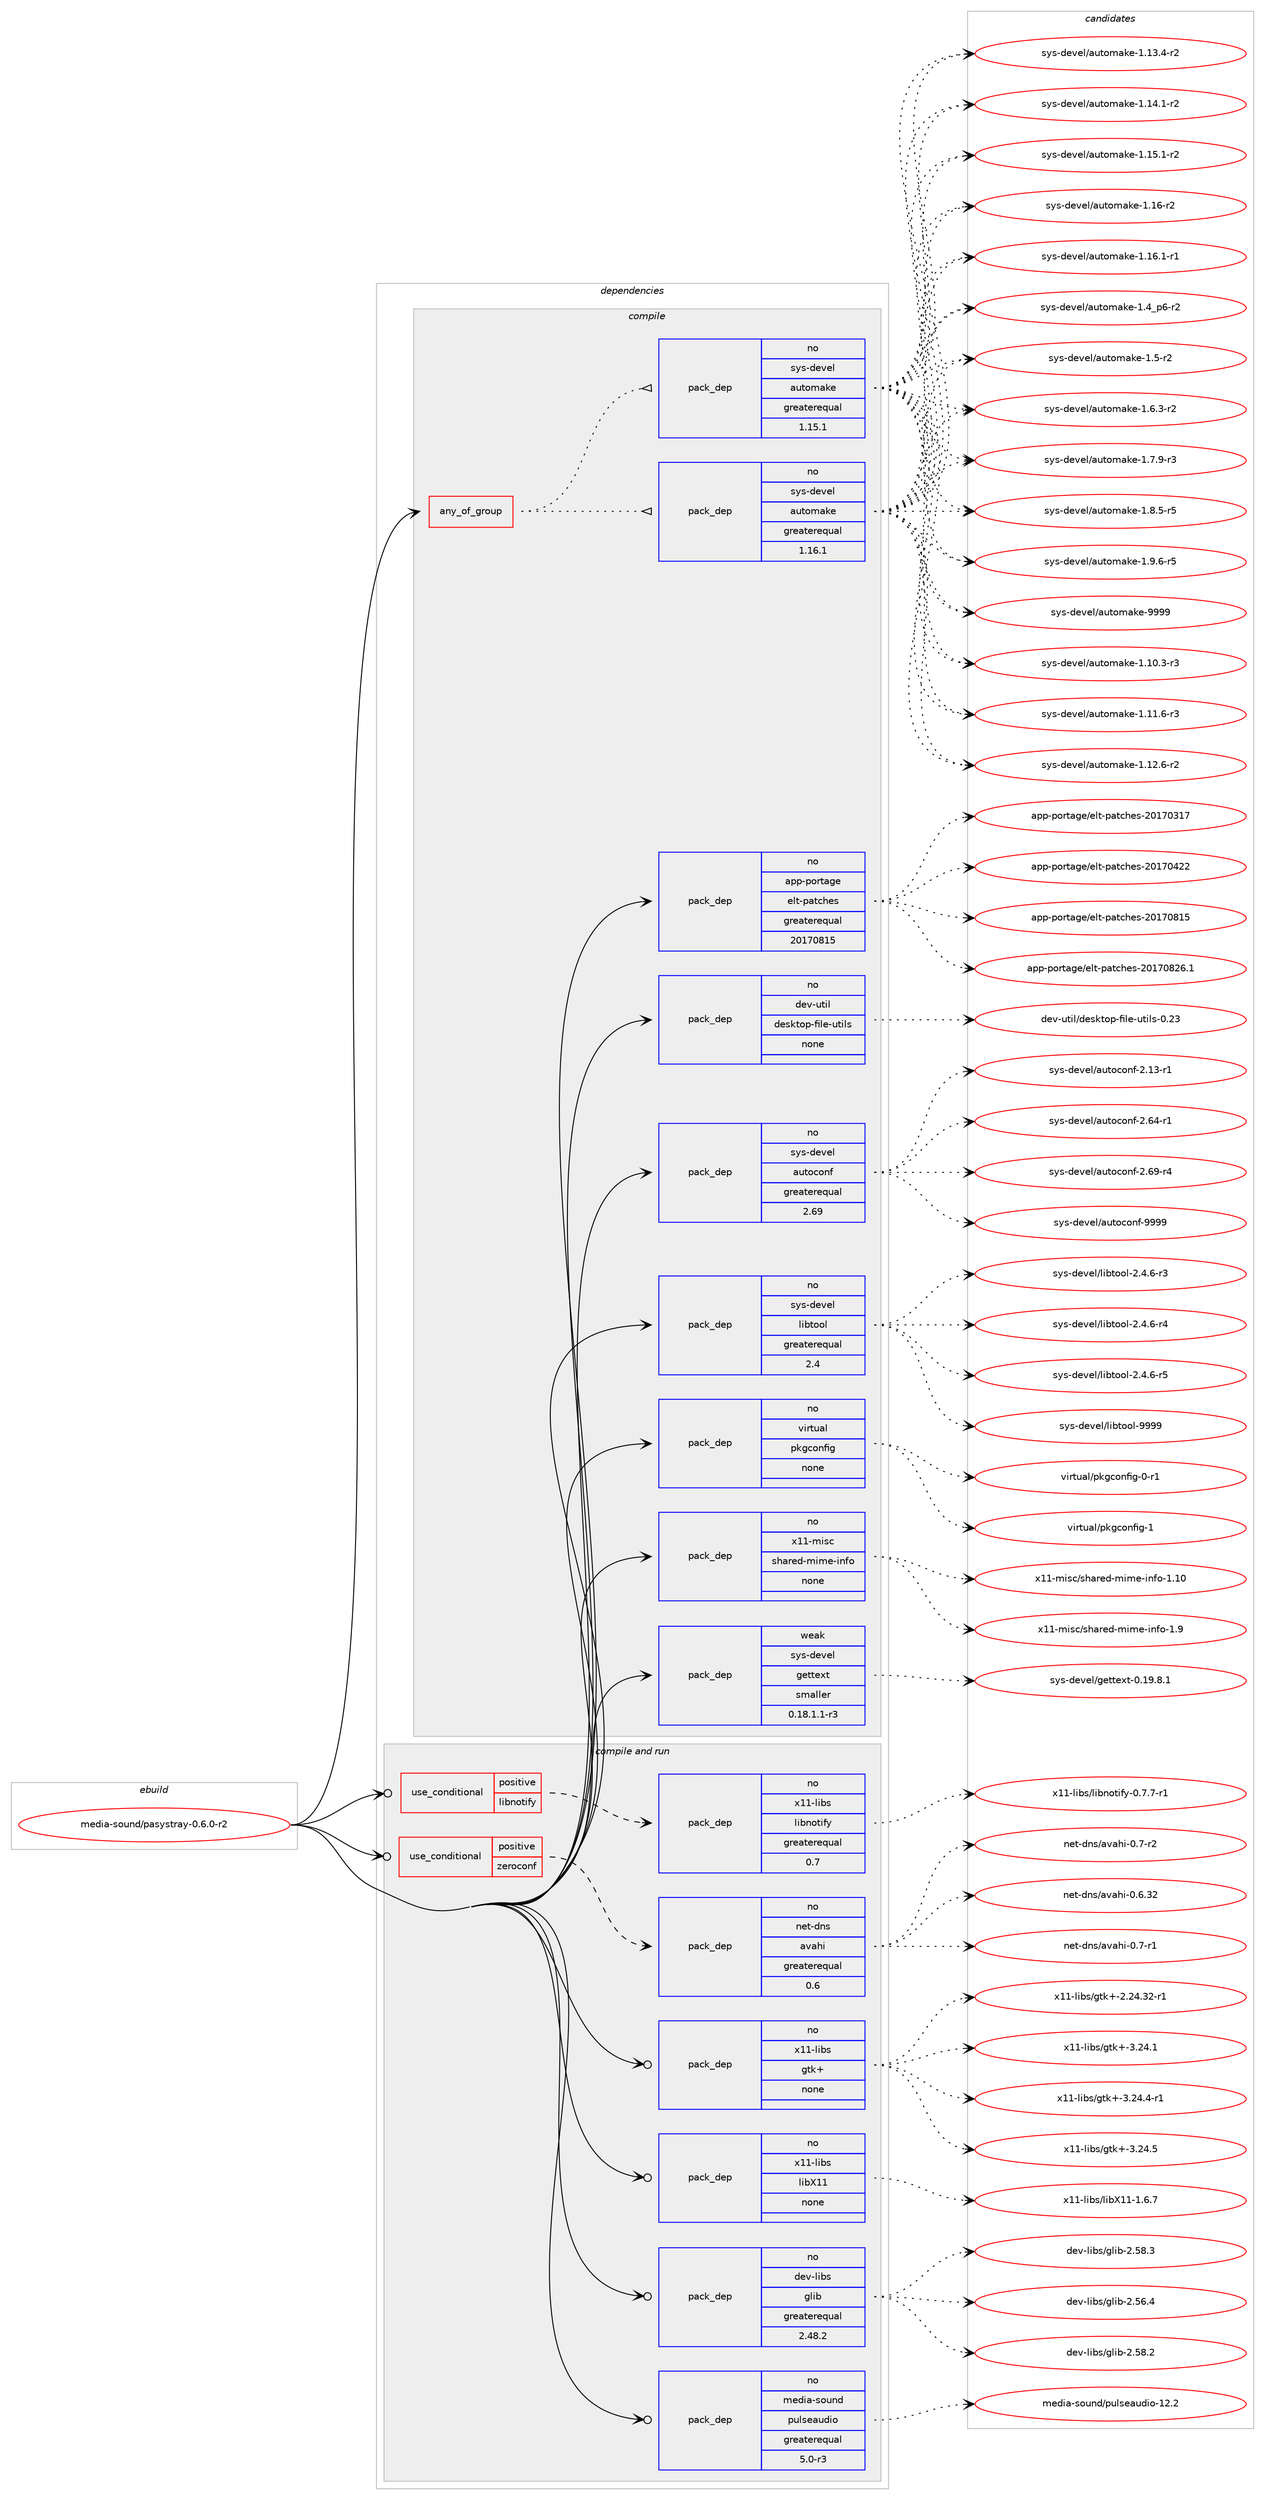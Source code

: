 digraph prolog {

# *************
# Graph options
# *************

newrank=true;
concentrate=true;
compound=true;
graph [rankdir=LR,fontname=Helvetica,fontsize=10,ranksep=1.5];#, ranksep=2.5, nodesep=0.2];
edge  [arrowhead=vee];
node  [fontname=Helvetica,fontsize=10];

# **********
# The ebuild
# **********

subgraph cluster_leftcol {
color=gray;
rank=same;
label=<<i>ebuild</i>>;
id [label="media-sound/pasystray-0.6.0-r2", color=red, width=4, href="../media-sound/pasystray-0.6.0-r2.svg"];
}

# ****************
# The dependencies
# ****************

subgraph cluster_midcol {
color=gray;
label=<<i>dependencies</i>>;
subgraph cluster_compile {
fillcolor="#eeeeee";
style=filled;
label=<<i>compile</i>>;
subgraph any25530 {
dependency1628799 [label=<<TABLE BORDER="0" CELLBORDER="1" CELLSPACING="0" CELLPADDING="4"><TR><TD CELLPADDING="10">any_of_group</TD></TR></TABLE>>, shape=none, color=red];subgraph pack1164689 {
dependency1628800 [label=<<TABLE BORDER="0" CELLBORDER="1" CELLSPACING="0" CELLPADDING="4" WIDTH="220"><TR><TD ROWSPAN="6" CELLPADDING="30">pack_dep</TD></TR><TR><TD WIDTH="110">no</TD></TR><TR><TD>sys-devel</TD></TR><TR><TD>automake</TD></TR><TR><TD>greaterequal</TD></TR><TR><TD>1.16.1</TD></TR></TABLE>>, shape=none, color=blue];
}
dependency1628799:e -> dependency1628800:w [weight=20,style="dotted",arrowhead="oinv"];
subgraph pack1164690 {
dependency1628801 [label=<<TABLE BORDER="0" CELLBORDER="1" CELLSPACING="0" CELLPADDING="4" WIDTH="220"><TR><TD ROWSPAN="6" CELLPADDING="30">pack_dep</TD></TR><TR><TD WIDTH="110">no</TD></TR><TR><TD>sys-devel</TD></TR><TR><TD>automake</TD></TR><TR><TD>greaterequal</TD></TR><TR><TD>1.15.1</TD></TR></TABLE>>, shape=none, color=blue];
}
dependency1628799:e -> dependency1628801:w [weight=20,style="dotted",arrowhead="oinv"];
}
id:e -> dependency1628799:w [weight=20,style="solid",arrowhead="vee"];
subgraph pack1164691 {
dependency1628802 [label=<<TABLE BORDER="0" CELLBORDER="1" CELLSPACING="0" CELLPADDING="4" WIDTH="220"><TR><TD ROWSPAN="6" CELLPADDING="30">pack_dep</TD></TR><TR><TD WIDTH="110">no</TD></TR><TR><TD>app-portage</TD></TR><TR><TD>elt-patches</TD></TR><TR><TD>greaterequal</TD></TR><TR><TD>20170815</TD></TR></TABLE>>, shape=none, color=blue];
}
id:e -> dependency1628802:w [weight=20,style="solid",arrowhead="vee"];
subgraph pack1164692 {
dependency1628803 [label=<<TABLE BORDER="0" CELLBORDER="1" CELLSPACING="0" CELLPADDING="4" WIDTH="220"><TR><TD ROWSPAN="6" CELLPADDING="30">pack_dep</TD></TR><TR><TD WIDTH="110">no</TD></TR><TR><TD>dev-util</TD></TR><TR><TD>desktop-file-utils</TD></TR><TR><TD>none</TD></TR><TR><TD></TD></TR></TABLE>>, shape=none, color=blue];
}
id:e -> dependency1628803:w [weight=20,style="solid",arrowhead="vee"];
subgraph pack1164693 {
dependency1628804 [label=<<TABLE BORDER="0" CELLBORDER="1" CELLSPACING="0" CELLPADDING="4" WIDTH="220"><TR><TD ROWSPAN="6" CELLPADDING="30">pack_dep</TD></TR><TR><TD WIDTH="110">no</TD></TR><TR><TD>sys-devel</TD></TR><TR><TD>autoconf</TD></TR><TR><TD>greaterequal</TD></TR><TR><TD>2.69</TD></TR></TABLE>>, shape=none, color=blue];
}
id:e -> dependency1628804:w [weight=20,style="solid",arrowhead="vee"];
subgraph pack1164694 {
dependency1628805 [label=<<TABLE BORDER="0" CELLBORDER="1" CELLSPACING="0" CELLPADDING="4" WIDTH="220"><TR><TD ROWSPAN="6" CELLPADDING="30">pack_dep</TD></TR><TR><TD WIDTH="110">no</TD></TR><TR><TD>sys-devel</TD></TR><TR><TD>libtool</TD></TR><TR><TD>greaterequal</TD></TR><TR><TD>2.4</TD></TR></TABLE>>, shape=none, color=blue];
}
id:e -> dependency1628805:w [weight=20,style="solid",arrowhead="vee"];
subgraph pack1164695 {
dependency1628806 [label=<<TABLE BORDER="0" CELLBORDER="1" CELLSPACING="0" CELLPADDING="4" WIDTH="220"><TR><TD ROWSPAN="6" CELLPADDING="30">pack_dep</TD></TR><TR><TD WIDTH="110">no</TD></TR><TR><TD>virtual</TD></TR><TR><TD>pkgconfig</TD></TR><TR><TD>none</TD></TR><TR><TD></TD></TR></TABLE>>, shape=none, color=blue];
}
id:e -> dependency1628806:w [weight=20,style="solid",arrowhead="vee"];
subgraph pack1164696 {
dependency1628807 [label=<<TABLE BORDER="0" CELLBORDER="1" CELLSPACING="0" CELLPADDING="4" WIDTH="220"><TR><TD ROWSPAN="6" CELLPADDING="30">pack_dep</TD></TR><TR><TD WIDTH="110">no</TD></TR><TR><TD>x11-misc</TD></TR><TR><TD>shared-mime-info</TD></TR><TR><TD>none</TD></TR><TR><TD></TD></TR></TABLE>>, shape=none, color=blue];
}
id:e -> dependency1628807:w [weight=20,style="solid",arrowhead="vee"];
subgraph pack1164697 {
dependency1628808 [label=<<TABLE BORDER="0" CELLBORDER="1" CELLSPACING="0" CELLPADDING="4" WIDTH="220"><TR><TD ROWSPAN="6" CELLPADDING="30">pack_dep</TD></TR><TR><TD WIDTH="110">weak</TD></TR><TR><TD>sys-devel</TD></TR><TR><TD>gettext</TD></TR><TR><TD>smaller</TD></TR><TR><TD>0.18.1.1-r3</TD></TR></TABLE>>, shape=none, color=blue];
}
id:e -> dependency1628808:w [weight=20,style="solid",arrowhead="vee"];
}
subgraph cluster_compileandrun {
fillcolor="#eeeeee";
style=filled;
label=<<i>compile and run</i>>;
subgraph cond437810 {
dependency1628809 [label=<<TABLE BORDER="0" CELLBORDER="1" CELLSPACING="0" CELLPADDING="4"><TR><TD ROWSPAN="3" CELLPADDING="10">use_conditional</TD></TR><TR><TD>positive</TD></TR><TR><TD>libnotify</TD></TR></TABLE>>, shape=none, color=red];
subgraph pack1164698 {
dependency1628810 [label=<<TABLE BORDER="0" CELLBORDER="1" CELLSPACING="0" CELLPADDING="4" WIDTH="220"><TR><TD ROWSPAN="6" CELLPADDING="30">pack_dep</TD></TR><TR><TD WIDTH="110">no</TD></TR><TR><TD>x11-libs</TD></TR><TR><TD>libnotify</TD></TR><TR><TD>greaterequal</TD></TR><TR><TD>0.7</TD></TR></TABLE>>, shape=none, color=blue];
}
dependency1628809:e -> dependency1628810:w [weight=20,style="dashed",arrowhead="vee"];
}
id:e -> dependency1628809:w [weight=20,style="solid",arrowhead="odotvee"];
subgraph cond437811 {
dependency1628811 [label=<<TABLE BORDER="0" CELLBORDER="1" CELLSPACING="0" CELLPADDING="4"><TR><TD ROWSPAN="3" CELLPADDING="10">use_conditional</TD></TR><TR><TD>positive</TD></TR><TR><TD>zeroconf</TD></TR></TABLE>>, shape=none, color=red];
subgraph pack1164699 {
dependency1628812 [label=<<TABLE BORDER="0" CELLBORDER="1" CELLSPACING="0" CELLPADDING="4" WIDTH="220"><TR><TD ROWSPAN="6" CELLPADDING="30">pack_dep</TD></TR><TR><TD WIDTH="110">no</TD></TR><TR><TD>net-dns</TD></TR><TR><TD>avahi</TD></TR><TR><TD>greaterequal</TD></TR><TR><TD>0.6</TD></TR></TABLE>>, shape=none, color=blue];
}
dependency1628811:e -> dependency1628812:w [weight=20,style="dashed",arrowhead="vee"];
}
id:e -> dependency1628811:w [weight=20,style="solid",arrowhead="odotvee"];
subgraph pack1164700 {
dependency1628813 [label=<<TABLE BORDER="0" CELLBORDER="1" CELLSPACING="0" CELLPADDING="4" WIDTH="220"><TR><TD ROWSPAN="6" CELLPADDING="30">pack_dep</TD></TR><TR><TD WIDTH="110">no</TD></TR><TR><TD>dev-libs</TD></TR><TR><TD>glib</TD></TR><TR><TD>greaterequal</TD></TR><TR><TD>2.48.2</TD></TR></TABLE>>, shape=none, color=blue];
}
id:e -> dependency1628813:w [weight=20,style="solid",arrowhead="odotvee"];
subgraph pack1164701 {
dependency1628814 [label=<<TABLE BORDER="0" CELLBORDER="1" CELLSPACING="0" CELLPADDING="4" WIDTH="220"><TR><TD ROWSPAN="6" CELLPADDING="30">pack_dep</TD></TR><TR><TD WIDTH="110">no</TD></TR><TR><TD>media-sound</TD></TR><TR><TD>pulseaudio</TD></TR><TR><TD>greaterequal</TD></TR><TR><TD>5.0-r3</TD></TR></TABLE>>, shape=none, color=blue];
}
id:e -> dependency1628814:w [weight=20,style="solid",arrowhead="odotvee"];
subgraph pack1164702 {
dependency1628815 [label=<<TABLE BORDER="0" CELLBORDER="1" CELLSPACING="0" CELLPADDING="4" WIDTH="220"><TR><TD ROWSPAN="6" CELLPADDING="30">pack_dep</TD></TR><TR><TD WIDTH="110">no</TD></TR><TR><TD>x11-libs</TD></TR><TR><TD>gtk+</TD></TR><TR><TD>none</TD></TR><TR><TD></TD></TR></TABLE>>, shape=none, color=blue];
}
id:e -> dependency1628815:w [weight=20,style="solid",arrowhead="odotvee"];
subgraph pack1164703 {
dependency1628816 [label=<<TABLE BORDER="0" CELLBORDER="1" CELLSPACING="0" CELLPADDING="4" WIDTH="220"><TR><TD ROWSPAN="6" CELLPADDING="30">pack_dep</TD></TR><TR><TD WIDTH="110">no</TD></TR><TR><TD>x11-libs</TD></TR><TR><TD>libX11</TD></TR><TR><TD>none</TD></TR><TR><TD></TD></TR></TABLE>>, shape=none, color=blue];
}
id:e -> dependency1628816:w [weight=20,style="solid",arrowhead="odotvee"];
}
subgraph cluster_run {
fillcolor="#eeeeee";
style=filled;
label=<<i>run</i>>;
}
}

# **************
# The candidates
# **************

subgraph cluster_choices {
rank=same;
color=gray;
label=<<i>candidates</i>>;

subgraph choice1164689 {
color=black;
nodesep=1;
choice11512111545100101118101108479711711611110997107101454946494846514511451 [label="sys-devel/automake-1.10.3-r3", color=red, width=4,href="../sys-devel/automake-1.10.3-r3.svg"];
choice11512111545100101118101108479711711611110997107101454946494946544511451 [label="sys-devel/automake-1.11.6-r3", color=red, width=4,href="../sys-devel/automake-1.11.6-r3.svg"];
choice11512111545100101118101108479711711611110997107101454946495046544511450 [label="sys-devel/automake-1.12.6-r2", color=red, width=4,href="../sys-devel/automake-1.12.6-r2.svg"];
choice11512111545100101118101108479711711611110997107101454946495146524511450 [label="sys-devel/automake-1.13.4-r2", color=red, width=4,href="../sys-devel/automake-1.13.4-r2.svg"];
choice11512111545100101118101108479711711611110997107101454946495246494511450 [label="sys-devel/automake-1.14.1-r2", color=red, width=4,href="../sys-devel/automake-1.14.1-r2.svg"];
choice11512111545100101118101108479711711611110997107101454946495346494511450 [label="sys-devel/automake-1.15.1-r2", color=red, width=4,href="../sys-devel/automake-1.15.1-r2.svg"];
choice1151211154510010111810110847971171161111099710710145494649544511450 [label="sys-devel/automake-1.16-r2", color=red, width=4,href="../sys-devel/automake-1.16-r2.svg"];
choice11512111545100101118101108479711711611110997107101454946495446494511449 [label="sys-devel/automake-1.16.1-r1", color=red, width=4,href="../sys-devel/automake-1.16.1-r1.svg"];
choice115121115451001011181011084797117116111109971071014549465295112544511450 [label="sys-devel/automake-1.4_p6-r2", color=red, width=4,href="../sys-devel/automake-1.4_p6-r2.svg"];
choice11512111545100101118101108479711711611110997107101454946534511450 [label="sys-devel/automake-1.5-r2", color=red, width=4,href="../sys-devel/automake-1.5-r2.svg"];
choice115121115451001011181011084797117116111109971071014549465446514511450 [label="sys-devel/automake-1.6.3-r2", color=red, width=4,href="../sys-devel/automake-1.6.3-r2.svg"];
choice115121115451001011181011084797117116111109971071014549465546574511451 [label="sys-devel/automake-1.7.9-r3", color=red, width=4,href="../sys-devel/automake-1.7.9-r3.svg"];
choice115121115451001011181011084797117116111109971071014549465646534511453 [label="sys-devel/automake-1.8.5-r5", color=red, width=4,href="../sys-devel/automake-1.8.5-r5.svg"];
choice115121115451001011181011084797117116111109971071014549465746544511453 [label="sys-devel/automake-1.9.6-r5", color=red, width=4,href="../sys-devel/automake-1.9.6-r5.svg"];
choice115121115451001011181011084797117116111109971071014557575757 [label="sys-devel/automake-9999", color=red, width=4,href="../sys-devel/automake-9999.svg"];
dependency1628800:e -> choice11512111545100101118101108479711711611110997107101454946494846514511451:w [style=dotted,weight="100"];
dependency1628800:e -> choice11512111545100101118101108479711711611110997107101454946494946544511451:w [style=dotted,weight="100"];
dependency1628800:e -> choice11512111545100101118101108479711711611110997107101454946495046544511450:w [style=dotted,weight="100"];
dependency1628800:e -> choice11512111545100101118101108479711711611110997107101454946495146524511450:w [style=dotted,weight="100"];
dependency1628800:e -> choice11512111545100101118101108479711711611110997107101454946495246494511450:w [style=dotted,weight="100"];
dependency1628800:e -> choice11512111545100101118101108479711711611110997107101454946495346494511450:w [style=dotted,weight="100"];
dependency1628800:e -> choice1151211154510010111810110847971171161111099710710145494649544511450:w [style=dotted,weight="100"];
dependency1628800:e -> choice11512111545100101118101108479711711611110997107101454946495446494511449:w [style=dotted,weight="100"];
dependency1628800:e -> choice115121115451001011181011084797117116111109971071014549465295112544511450:w [style=dotted,weight="100"];
dependency1628800:e -> choice11512111545100101118101108479711711611110997107101454946534511450:w [style=dotted,weight="100"];
dependency1628800:e -> choice115121115451001011181011084797117116111109971071014549465446514511450:w [style=dotted,weight="100"];
dependency1628800:e -> choice115121115451001011181011084797117116111109971071014549465546574511451:w [style=dotted,weight="100"];
dependency1628800:e -> choice115121115451001011181011084797117116111109971071014549465646534511453:w [style=dotted,weight="100"];
dependency1628800:e -> choice115121115451001011181011084797117116111109971071014549465746544511453:w [style=dotted,weight="100"];
dependency1628800:e -> choice115121115451001011181011084797117116111109971071014557575757:w [style=dotted,weight="100"];
}
subgraph choice1164690 {
color=black;
nodesep=1;
choice11512111545100101118101108479711711611110997107101454946494846514511451 [label="sys-devel/automake-1.10.3-r3", color=red, width=4,href="../sys-devel/automake-1.10.3-r3.svg"];
choice11512111545100101118101108479711711611110997107101454946494946544511451 [label="sys-devel/automake-1.11.6-r3", color=red, width=4,href="../sys-devel/automake-1.11.6-r3.svg"];
choice11512111545100101118101108479711711611110997107101454946495046544511450 [label="sys-devel/automake-1.12.6-r2", color=red, width=4,href="../sys-devel/automake-1.12.6-r2.svg"];
choice11512111545100101118101108479711711611110997107101454946495146524511450 [label="sys-devel/automake-1.13.4-r2", color=red, width=4,href="../sys-devel/automake-1.13.4-r2.svg"];
choice11512111545100101118101108479711711611110997107101454946495246494511450 [label="sys-devel/automake-1.14.1-r2", color=red, width=4,href="../sys-devel/automake-1.14.1-r2.svg"];
choice11512111545100101118101108479711711611110997107101454946495346494511450 [label="sys-devel/automake-1.15.1-r2", color=red, width=4,href="../sys-devel/automake-1.15.1-r2.svg"];
choice1151211154510010111810110847971171161111099710710145494649544511450 [label="sys-devel/automake-1.16-r2", color=red, width=4,href="../sys-devel/automake-1.16-r2.svg"];
choice11512111545100101118101108479711711611110997107101454946495446494511449 [label="sys-devel/automake-1.16.1-r1", color=red, width=4,href="../sys-devel/automake-1.16.1-r1.svg"];
choice115121115451001011181011084797117116111109971071014549465295112544511450 [label="sys-devel/automake-1.4_p6-r2", color=red, width=4,href="../sys-devel/automake-1.4_p6-r2.svg"];
choice11512111545100101118101108479711711611110997107101454946534511450 [label="sys-devel/automake-1.5-r2", color=red, width=4,href="../sys-devel/automake-1.5-r2.svg"];
choice115121115451001011181011084797117116111109971071014549465446514511450 [label="sys-devel/automake-1.6.3-r2", color=red, width=4,href="../sys-devel/automake-1.6.3-r2.svg"];
choice115121115451001011181011084797117116111109971071014549465546574511451 [label="sys-devel/automake-1.7.9-r3", color=red, width=4,href="../sys-devel/automake-1.7.9-r3.svg"];
choice115121115451001011181011084797117116111109971071014549465646534511453 [label="sys-devel/automake-1.8.5-r5", color=red, width=4,href="../sys-devel/automake-1.8.5-r5.svg"];
choice115121115451001011181011084797117116111109971071014549465746544511453 [label="sys-devel/automake-1.9.6-r5", color=red, width=4,href="../sys-devel/automake-1.9.6-r5.svg"];
choice115121115451001011181011084797117116111109971071014557575757 [label="sys-devel/automake-9999", color=red, width=4,href="../sys-devel/automake-9999.svg"];
dependency1628801:e -> choice11512111545100101118101108479711711611110997107101454946494846514511451:w [style=dotted,weight="100"];
dependency1628801:e -> choice11512111545100101118101108479711711611110997107101454946494946544511451:w [style=dotted,weight="100"];
dependency1628801:e -> choice11512111545100101118101108479711711611110997107101454946495046544511450:w [style=dotted,weight="100"];
dependency1628801:e -> choice11512111545100101118101108479711711611110997107101454946495146524511450:w [style=dotted,weight="100"];
dependency1628801:e -> choice11512111545100101118101108479711711611110997107101454946495246494511450:w [style=dotted,weight="100"];
dependency1628801:e -> choice11512111545100101118101108479711711611110997107101454946495346494511450:w [style=dotted,weight="100"];
dependency1628801:e -> choice1151211154510010111810110847971171161111099710710145494649544511450:w [style=dotted,weight="100"];
dependency1628801:e -> choice11512111545100101118101108479711711611110997107101454946495446494511449:w [style=dotted,weight="100"];
dependency1628801:e -> choice115121115451001011181011084797117116111109971071014549465295112544511450:w [style=dotted,weight="100"];
dependency1628801:e -> choice11512111545100101118101108479711711611110997107101454946534511450:w [style=dotted,weight="100"];
dependency1628801:e -> choice115121115451001011181011084797117116111109971071014549465446514511450:w [style=dotted,weight="100"];
dependency1628801:e -> choice115121115451001011181011084797117116111109971071014549465546574511451:w [style=dotted,weight="100"];
dependency1628801:e -> choice115121115451001011181011084797117116111109971071014549465646534511453:w [style=dotted,weight="100"];
dependency1628801:e -> choice115121115451001011181011084797117116111109971071014549465746544511453:w [style=dotted,weight="100"];
dependency1628801:e -> choice115121115451001011181011084797117116111109971071014557575757:w [style=dotted,weight="100"];
}
subgraph choice1164691 {
color=black;
nodesep=1;
choice97112112451121111141169710310147101108116451129711699104101115455048495548514955 [label="app-portage/elt-patches-20170317", color=red, width=4,href="../app-portage/elt-patches-20170317.svg"];
choice97112112451121111141169710310147101108116451129711699104101115455048495548525050 [label="app-portage/elt-patches-20170422", color=red, width=4,href="../app-portage/elt-patches-20170422.svg"];
choice97112112451121111141169710310147101108116451129711699104101115455048495548564953 [label="app-portage/elt-patches-20170815", color=red, width=4,href="../app-portage/elt-patches-20170815.svg"];
choice971121124511211111411697103101471011081164511297116991041011154550484955485650544649 [label="app-portage/elt-patches-20170826.1", color=red, width=4,href="../app-portage/elt-patches-20170826.1.svg"];
dependency1628802:e -> choice97112112451121111141169710310147101108116451129711699104101115455048495548514955:w [style=dotted,weight="100"];
dependency1628802:e -> choice97112112451121111141169710310147101108116451129711699104101115455048495548525050:w [style=dotted,weight="100"];
dependency1628802:e -> choice97112112451121111141169710310147101108116451129711699104101115455048495548564953:w [style=dotted,weight="100"];
dependency1628802:e -> choice971121124511211111411697103101471011081164511297116991041011154550484955485650544649:w [style=dotted,weight="100"];
}
subgraph choice1164692 {
color=black;
nodesep=1;
choice100101118451171161051084710010111510711611111245102105108101451171161051081154548465051 [label="dev-util/desktop-file-utils-0.23", color=red, width=4,href="../dev-util/desktop-file-utils-0.23.svg"];
dependency1628803:e -> choice100101118451171161051084710010111510711611111245102105108101451171161051081154548465051:w [style=dotted,weight="100"];
}
subgraph choice1164693 {
color=black;
nodesep=1;
choice1151211154510010111810110847971171161119911111010245504649514511449 [label="sys-devel/autoconf-2.13-r1", color=red, width=4,href="../sys-devel/autoconf-2.13-r1.svg"];
choice1151211154510010111810110847971171161119911111010245504654524511449 [label="sys-devel/autoconf-2.64-r1", color=red, width=4,href="../sys-devel/autoconf-2.64-r1.svg"];
choice1151211154510010111810110847971171161119911111010245504654574511452 [label="sys-devel/autoconf-2.69-r4", color=red, width=4,href="../sys-devel/autoconf-2.69-r4.svg"];
choice115121115451001011181011084797117116111991111101024557575757 [label="sys-devel/autoconf-9999", color=red, width=4,href="../sys-devel/autoconf-9999.svg"];
dependency1628804:e -> choice1151211154510010111810110847971171161119911111010245504649514511449:w [style=dotted,weight="100"];
dependency1628804:e -> choice1151211154510010111810110847971171161119911111010245504654524511449:w [style=dotted,weight="100"];
dependency1628804:e -> choice1151211154510010111810110847971171161119911111010245504654574511452:w [style=dotted,weight="100"];
dependency1628804:e -> choice115121115451001011181011084797117116111991111101024557575757:w [style=dotted,weight="100"];
}
subgraph choice1164694 {
color=black;
nodesep=1;
choice1151211154510010111810110847108105981161111111084550465246544511451 [label="sys-devel/libtool-2.4.6-r3", color=red, width=4,href="../sys-devel/libtool-2.4.6-r3.svg"];
choice1151211154510010111810110847108105981161111111084550465246544511452 [label="sys-devel/libtool-2.4.6-r4", color=red, width=4,href="../sys-devel/libtool-2.4.6-r4.svg"];
choice1151211154510010111810110847108105981161111111084550465246544511453 [label="sys-devel/libtool-2.4.6-r5", color=red, width=4,href="../sys-devel/libtool-2.4.6-r5.svg"];
choice1151211154510010111810110847108105981161111111084557575757 [label="sys-devel/libtool-9999", color=red, width=4,href="../sys-devel/libtool-9999.svg"];
dependency1628805:e -> choice1151211154510010111810110847108105981161111111084550465246544511451:w [style=dotted,weight="100"];
dependency1628805:e -> choice1151211154510010111810110847108105981161111111084550465246544511452:w [style=dotted,weight="100"];
dependency1628805:e -> choice1151211154510010111810110847108105981161111111084550465246544511453:w [style=dotted,weight="100"];
dependency1628805:e -> choice1151211154510010111810110847108105981161111111084557575757:w [style=dotted,weight="100"];
}
subgraph choice1164695 {
color=black;
nodesep=1;
choice11810511411611797108471121071039911111010210510345484511449 [label="virtual/pkgconfig-0-r1", color=red, width=4,href="../virtual/pkgconfig-0-r1.svg"];
choice1181051141161179710847112107103991111101021051034549 [label="virtual/pkgconfig-1", color=red, width=4,href="../virtual/pkgconfig-1.svg"];
dependency1628806:e -> choice11810511411611797108471121071039911111010210510345484511449:w [style=dotted,weight="100"];
dependency1628806:e -> choice1181051141161179710847112107103991111101021051034549:w [style=dotted,weight="100"];
}
subgraph choice1164696 {
color=black;
nodesep=1;
choice12049494510910511599471151049711410110045109105109101451051101021114549464948 [label="x11-misc/shared-mime-info-1.10", color=red, width=4,href="../x11-misc/shared-mime-info-1.10.svg"];
choice120494945109105115994711510497114101100451091051091014510511010211145494657 [label="x11-misc/shared-mime-info-1.9", color=red, width=4,href="../x11-misc/shared-mime-info-1.9.svg"];
dependency1628807:e -> choice12049494510910511599471151049711410110045109105109101451051101021114549464948:w [style=dotted,weight="100"];
dependency1628807:e -> choice120494945109105115994711510497114101100451091051091014510511010211145494657:w [style=dotted,weight="100"];
}
subgraph choice1164697 {
color=black;
nodesep=1;
choice1151211154510010111810110847103101116116101120116454846495746564649 [label="sys-devel/gettext-0.19.8.1", color=red, width=4,href="../sys-devel/gettext-0.19.8.1.svg"];
dependency1628808:e -> choice1151211154510010111810110847103101116116101120116454846495746564649:w [style=dotted,weight="100"];
}
subgraph choice1164698 {
color=black;
nodesep=1;
choice1204949451081059811547108105981101111161051021214548465546554511449 [label="x11-libs/libnotify-0.7.7-r1", color=red, width=4,href="../x11-libs/libnotify-0.7.7-r1.svg"];
dependency1628810:e -> choice1204949451081059811547108105981101111161051021214548465546554511449:w [style=dotted,weight="100"];
}
subgraph choice1164699 {
color=black;
nodesep=1;
choice1101011164510011011547971189710410545484654465150 [label="net-dns/avahi-0.6.32", color=red, width=4,href="../net-dns/avahi-0.6.32.svg"];
choice11010111645100110115479711897104105454846554511449 [label="net-dns/avahi-0.7-r1", color=red, width=4,href="../net-dns/avahi-0.7-r1.svg"];
choice11010111645100110115479711897104105454846554511450 [label="net-dns/avahi-0.7-r2", color=red, width=4,href="../net-dns/avahi-0.7-r2.svg"];
dependency1628812:e -> choice1101011164510011011547971189710410545484654465150:w [style=dotted,weight="100"];
dependency1628812:e -> choice11010111645100110115479711897104105454846554511449:w [style=dotted,weight="100"];
dependency1628812:e -> choice11010111645100110115479711897104105454846554511450:w [style=dotted,weight="100"];
}
subgraph choice1164700 {
color=black;
nodesep=1;
choice1001011184510810598115471031081059845504653544652 [label="dev-libs/glib-2.56.4", color=red, width=4,href="../dev-libs/glib-2.56.4.svg"];
choice1001011184510810598115471031081059845504653564650 [label="dev-libs/glib-2.58.2", color=red, width=4,href="../dev-libs/glib-2.58.2.svg"];
choice1001011184510810598115471031081059845504653564651 [label="dev-libs/glib-2.58.3", color=red, width=4,href="../dev-libs/glib-2.58.3.svg"];
dependency1628813:e -> choice1001011184510810598115471031081059845504653544652:w [style=dotted,weight="100"];
dependency1628813:e -> choice1001011184510810598115471031081059845504653564650:w [style=dotted,weight="100"];
dependency1628813:e -> choice1001011184510810598115471031081059845504653564651:w [style=dotted,weight="100"];
}
subgraph choice1164701 {
color=black;
nodesep=1;
choice109101100105974511511111711010047112117108115101971171001051114549504650 [label="media-sound/pulseaudio-12.2", color=red, width=4,href="../media-sound/pulseaudio-12.2.svg"];
dependency1628814:e -> choice109101100105974511511111711010047112117108115101971171001051114549504650:w [style=dotted,weight="100"];
}
subgraph choice1164702 {
color=black;
nodesep=1;
choice12049494510810598115471031161074345504650524651504511449 [label="x11-libs/gtk+-2.24.32-r1", color=red, width=4,href="../x11-libs/gtk+-2.24.32-r1.svg"];
choice12049494510810598115471031161074345514650524649 [label="x11-libs/gtk+-3.24.1", color=red, width=4,href="../x11-libs/gtk+-3.24.1.svg"];
choice120494945108105981154710311610743455146505246524511449 [label="x11-libs/gtk+-3.24.4-r1", color=red, width=4,href="../x11-libs/gtk+-3.24.4-r1.svg"];
choice12049494510810598115471031161074345514650524653 [label="x11-libs/gtk+-3.24.5", color=red, width=4,href="../x11-libs/gtk+-3.24.5.svg"];
dependency1628815:e -> choice12049494510810598115471031161074345504650524651504511449:w [style=dotted,weight="100"];
dependency1628815:e -> choice12049494510810598115471031161074345514650524649:w [style=dotted,weight="100"];
dependency1628815:e -> choice120494945108105981154710311610743455146505246524511449:w [style=dotted,weight="100"];
dependency1628815:e -> choice12049494510810598115471031161074345514650524653:w [style=dotted,weight="100"];
}
subgraph choice1164703 {
color=black;
nodesep=1;
choice120494945108105981154710810598884949454946544655 [label="x11-libs/libX11-1.6.7", color=red, width=4,href="../x11-libs/libX11-1.6.7.svg"];
dependency1628816:e -> choice120494945108105981154710810598884949454946544655:w [style=dotted,weight="100"];
}
}

}
